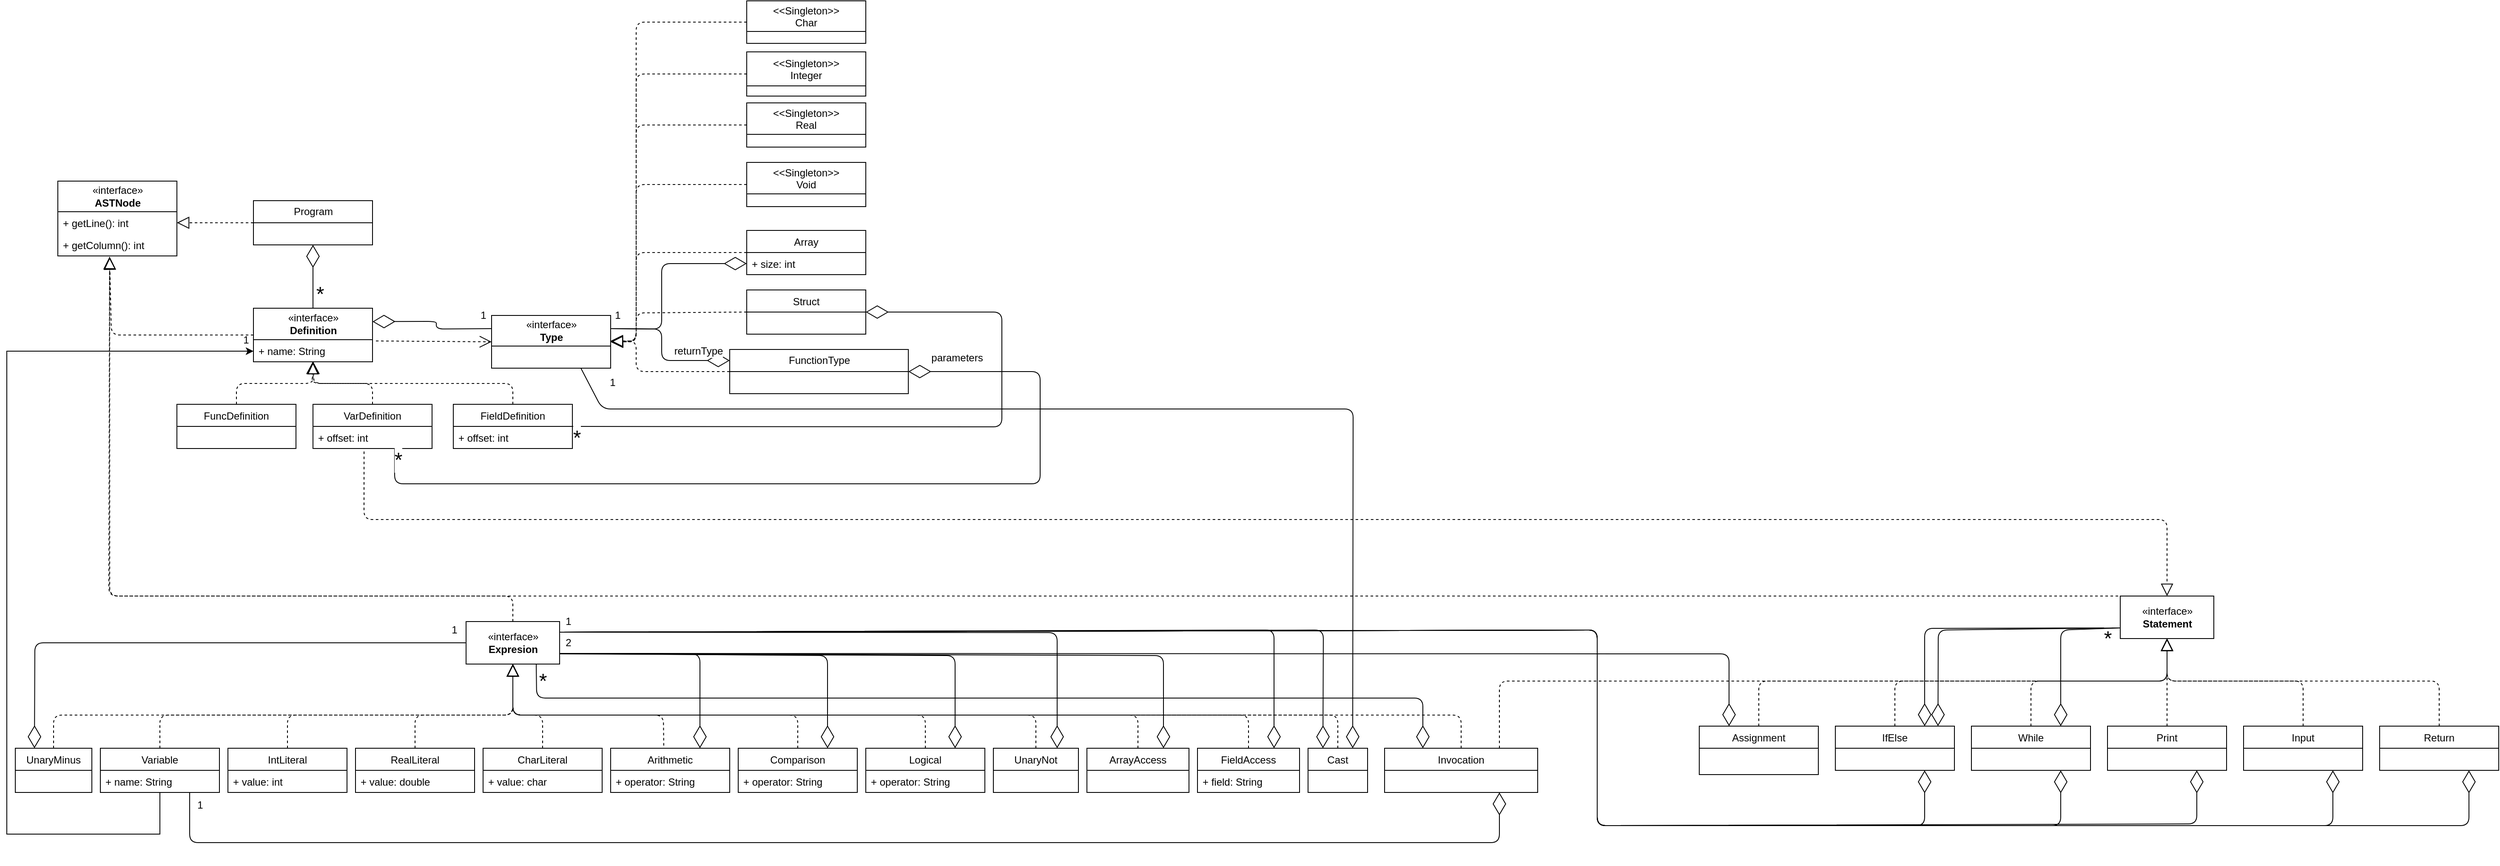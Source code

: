 <mxfile version="12.6.7" type="device"><diagram name="Page-1" id="9f46799a-70d6-7492-0946-bef42562c5a5"><mxGraphModel dx="3076" dy="762" grid="1" gridSize="10" guides="1" tooltips="1" connect="1" arrows="1" fold="1" page="1" pageScale="1" pageWidth="1654" pageHeight="1169" background="#ffffff" math="0" shadow="0"><root><mxCell id="0"/><mxCell id="1" parent="0"/><mxCell id="LdZYqFTpJ8IgPZBK48Vj-14" value="IntLiteral" style="swimlane;fontStyle=0;childLayout=stackLayout;horizontal=1;startSize=26;fillColor=none;horizontalStack=0;resizeParent=1;resizeParentMax=0;resizeLast=0;collapsible=1;marginBottom=0;" parent="1" vertex="1"><mxGeometry x="-1380" y="929" width="140" height="52" as="geometry"/></mxCell><mxCell id="LdZYqFTpJ8IgPZBK48Vj-39" value="+ value: int" style="text;strokeColor=none;fillColor=none;align=left;verticalAlign=top;spacingLeft=4;spacingRight=4;overflow=hidden;rotatable=0;points=[[0,0.5],[1,0.5]];portConstraint=eastwest;" parent="LdZYqFTpJ8IgPZBK48Vj-14" vertex="1"><mxGeometry y="26" width="140" height="26" as="geometry"/></mxCell><mxCell id="-a2WhWgCsr8Fc5FmFHEQ-36" style="edgeStyle=orthogonalEdgeStyle;rounded=0;orthogonalLoop=1;jettySize=auto;html=1;fontSize=24;" parent="1" source="LdZYqFTpJ8IgPZBK48Vj-26" target="LdZYqFTpJ8IgPZBK48Vj-99" edge="1"><mxGeometry relative="1" as="geometry"><Array as="points"><mxPoint x="-1460" y="1030"/><mxPoint x="-1640" y="1030"/><mxPoint x="-1640" y="462"/></Array></mxGeometry></mxCell><mxCell id="-a2WhWgCsr8Fc5FmFHEQ-37" value="&lt;font style=&quot;font-size: 12px&quot;&gt;1&lt;/font&gt;" style="text;html=1;align=center;verticalAlign=middle;resizable=0;points=[];labelBackgroundColor=#ffffff;fontSize=12;" parent="-a2WhWgCsr8Fc5FmFHEQ-36" vertex="1" connectable="0"><mxGeometry x="0.953" y="1" relative="1" as="geometry"><mxPoint x="15.86" y="-12.53" as="offset"/></mxGeometry></mxCell><mxCell id="LdZYqFTpJ8IgPZBK48Vj-26" value="Variable" style="swimlane;fontStyle=0;childLayout=stackLayout;horizontal=1;startSize=26;fillColor=none;horizontalStack=0;resizeParent=1;resizeParentMax=0;resizeLast=0;collapsible=1;marginBottom=0;" parent="1" vertex="1"><mxGeometry x="-1530" y="929" width="140" height="52" as="geometry"/></mxCell><mxCell id="LdZYqFTpJ8IgPZBK48Vj-38" value="+ name: String" style="text;strokeColor=none;fillColor=none;align=left;verticalAlign=top;spacingLeft=4;spacingRight=4;overflow=hidden;rotatable=0;points=[[0,0.5],[1,0.5]];portConstraint=eastwest;" parent="LdZYqFTpJ8IgPZBK48Vj-26" vertex="1"><mxGeometry y="26" width="140" height="26" as="geometry"/></mxCell><mxCell id="LdZYqFTpJ8IgPZBK48Vj-40" value="Arithmetic" style="swimlane;fontStyle=0;childLayout=stackLayout;horizontal=1;startSize=26;fillColor=none;horizontalStack=0;resizeParent=1;resizeParentMax=0;resizeLast=0;collapsible=1;marginBottom=0;" parent="1" vertex="1"><mxGeometry x="-930" y="929" width="140" height="52" as="geometry"/></mxCell><mxCell id="LdZYqFTpJ8IgPZBK48Vj-41" value="+ operator: String" style="text;strokeColor=none;fillColor=none;align=left;verticalAlign=top;spacingLeft=4;spacingRight=4;overflow=hidden;rotatable=0;points=[[0,0.5],[1,0.5]];portConstraint=eastwest;" parent="LdZYqFTpJ8IgPZBK48Vj-40" vertex="1"><mxGeometry y="26" width="140" height="26" as="geometry"/></mxCell><mxCell id="LdZYqFTpJ8IgPZBK48Vj-44" value="UnaryMinus" style="swimlane;fontStyle=0;childLayout=stackLayout;horizontal=1;startSize=26;fillColor=none;horizontalStack=0;resizeParent=1;resizeParentMax=0;resizeLast=0;collapsible=1;marginBottom=0;" parent="1" vertex="1"><mxGeometry x="-1630" y="929" width="90" height="52" as="geometry"/></mxCell><mxCell id="LdZYqFTpJ8IgPZBK48Vj-48" value="«interface»&lt;br&gt;&lt;b&gt;Expresion&lt;/b&gt;" style="html=1;" parent="1" vertex="1"><mxGeometry x="-1100" y="780" width="110" height="50" as="geometry"/></mxCell><mxCell id="LdZYqFTpJ8IgPZBK48Vj-51" value="" style="endArrow=diamondThin;endFill=0;endSize=24;html=1;entryX=0.25;entryY=0;entryDx=0;entryDy=0;exitX=0;exitY=0.5;exitDx=0;exitDy=0;" parent="1" source="LdZYqFTpJ8IgPZBK48Vj-48" target="LdZYqFTpJ8IgPZBK48Vj-44" edge="1"><mxGeometry width="160" relative="1" as="geometry"><mxPoint x="-1410" y="1000" as="sourcePoint"/><mxPoint x="-1250" y="1000" as="targetPoint"/><Array as="points"><mxPoint x="-1607" y="805"/></Array></mxGeometry></mxCell><mxCell id="LdZYqFTpJ8IgPZBK48Vj-53" value="1" style="text;html=1;align=center;verticalAlign=middle;resizable=0;points=[];labelBackgroundColor=#ffffff;" parent="LdZYqFTpJ8IgPZBK48Vj-51" vertex="1" connectable="0"><mxGeometry x="-0.935" y="-1" relative="1" as="geometry"><mxPoint x="6.67" y="-14" as="offset"/></mxGeometry></mxCell><mxCell id="LdZYqFTpJ8IgPZBK48Vj-55" value="" style="endArrow=block;dashed=1;endFill=0;endSize=12;html=1;exitX=0.446;exitY=-0.061;exitDx=0;exitDy=0;exitPerimeter=0;entryX=0.5;entryY=1;entryDx=0;entryDy=0;" parent="1" source="LdZYqFTpJ8IgPZBK48Vj-40" target="LdZYqFTpJ8IgPZBK48Vj-48" edge="1"><mxGeometry width="160" relative="1" as="geometry"><mxPoint x="-910" y="850" as="sourcePoint"/><mxPoint x="-1050" y="830" as="targetPoint"/><Array as="points"><mxPoint x="-868" y="890"/><mxPoint x="-1045" y="890"/></Array></mxGeometry></mxCell><mxCell id="LdZYqFTpJ8IgPZBK48Vj-56" value="" style="endArrow=block;dashed=1;endFill=0;endSize=12;html=1;exitX=0.5;exitY=0;exitDx=0;exitDy=0;entryX=0.5;entryY=1;entryDx=0;entryDy=0;" parent="1" source="LdZYqFTpJ8IgPZBK48Vj-14" target="LdZYqFTpJ8IgPZBK48Vj-48" edge="1"><mxGeometry width="160" relative="1" as="geometry"><mxPoint x="-1010" y="860" as="sourcePoint"/><mxPoint x="-1050" y="830" as="targetPoint"/><Array as="points"><mxPoint x="-1310" y="890"/><mxPoint x="-1045" y="890"/></Array></mxGeometry></mxCell><mxCell id="LdZYqFTpJ8IgPZBK48Vj-57" value="" style="endArrow=block;dashed=1;endFill=0;endSize=12;html=1;exitX=0.5;exitY=0;exitDx=0;exitDy=0;entryX=0.5;entryY=1;entryDx=0;entryDy=0;" parent="1" source="LdZYqFTpJ8IgPZBK48Vj-26" target="LdZYqFTpJ8IgPZBK48Vj-48" edge="1"><mxGeometry width="160" relative="1" as="geometry"><mxPoint x="-1070" y="870" as="sourcePoint"/><mxPoint x="-1050" y="830" as="targetPoint"/><Array as="points"><mxPoint x="-1460" y="890"/><mxPoint x="-1045" y="890"/></Array></mxGeometry></mxCell><mxCell id="LdZYqFTpJ8IgPZBK48Vj-58" value="" style="endArrow=block;dashed=1;endFill=0;endSize=12;html=1;exitX=0.5;exitY=0;exitDx=0;exitDy=0;entryX=0.5;entryY=1;entryDx=0;entryDy=0;" parent="1" source="LdZYqFTpJ8IgPZBK48Vj-44" target="LdZYqFTpJ8IgPZBK48Vj-48" edge="1"><mxGeometry width="160" relative="1" as="geometry"><mxPoint x="-1320" y="890" as="sourcePoint"/><mxPoint x="-1160" y="890" as="targetPoint"/><Array as="points"><mxPoint x="-1585" y="890"/><mxPoint x="-1045" y="890"/></Array></mxGeometry></mxCell><mxCell id="LdZYqFTpJ8IgPZBK48Vj-59" value="" style="endArrow=diamondThin;endFill=0;endSize=24;html=1;exitX=1;exitY=0.75;exitDx=0;exitDy=0;entryX=0.75;entryY=0;entryDx=0;entryDy=0;" parent="1" source="LdZYqFTpJ8IgPZBK48Vj-48" target="LdZYqFTpJ8IgPZBK48Vj-40" edge="1"><mxGeometry width="160" relative="1" as="geometry"><mxPoint x="-1460" y="1000" as="sourcePoint"/><mxPoint x="-670" y="1000" as="targetPoint"/><Array as="points"><mxPoint x="-825" y="818"/></Array></mxGeometry></mxCell><mxCell id="LdZYqFTpJ8IgPZBK48Vj-60" value="2" style="text;html=1;align=center;verticalAlign=middle;resizable=0;points=[];labelBackgroundColor=#ffffff;" parent="LdZYqFTpJ8IgPZBK48Vj-59" vertex="1" connectable="0"><mxGeometry x="-0.912" y="-2" relative="1" as="geometry"><mxPoint x="-2.49" y="-14.54" as="offset"/></mxGeometry></mxCell><mxCell id="LdZYqFTpJ8IgPZBK48Vj-61" value="«interface»&lt;br&gt;&lt;b&gt;Statement&lt;/b&gt;" style="html=1;" parent="1" vertex="1"><mxGeometry x="845" y="750" width="110" height="50" as="geometry"/></mxCell><mxCell id="LdZYqFTpJ8IgPZBK48Vj-63" value="Assignment" style="swimlane;fontStyle=0;childLayout=stackLayout;horizontal=1;startSize=26;fillColor=none;horizontalStack=0;resizeParent=1;resizeParentMax=0;resizeLast=0;collapsible=1;marginBottom=0;" parent="1" vertex="1"><mxGeometry x="350" y="903" width="140" height="57" as="geometry"/></mxCell><mxCell id="LdZYqFTpJ8IgPZBK48Vj-67" value="" style="endArrow=block;dashed=1;endFill=0;endSize=12;html=1;exitX=0.5;exitY=0;exitDx=0;exitDy=0;entryX=0.5;entryY=1;entryDx=0;entryDy=0;" parent="1" source="LdZYqFTpJ8IgPZBK48Vj-63" target="LdZYqFTpJ8IgPZBK48Vj-61" edge="1"><mxGeometry width="160" relative="1" as="geometry"><mxPoint x="512.44" y="1045.918" as="sourcePoint"/><mxPoint x="255.0" y="950.09" as="targetPoint"/><Array as="points"><mxPoint x="420" y="850"/><mxPoint x="900" y="850"/></Array></mxGeometry></mxCell><mxCell id="LdZYqFTpJ8IgPZBK48Vj-68" value="" style="endArrow=diamondThin;endFill=0;endSize=24;html=1;exitX=1;exitY=0.75;exitDx=0;exitDy=0;entryX=0.25;entryY=0;entryDx=0;entryDy=0;" parent="1" source="LdZYqFTpJ8IgPZBK48Vj-48" target="LdZYqFTpJ8IgPZBK48Vj-63" edge="1"><mxGeometry width="160" relative="1" as="geometry"><mxPoint x="-945.0" y="762" as="sourcePoint"/><mxPoint x="-665" y="912" as="targetPoint"/><Array as="points"><mxPoint x="385" y="818"/></Array></mxGeometry></mxCell><mxCell id="LdZYqFTpJ8IgPZBK48Vj-70" value="«interface»&lt;br&gt;&lt;b&gt;ASTNode&lt;/b&gt;" style="swimlane;fontStyle=0;childLayout=stackLayout;horizontal=1;startSize=36;fillColor=none;horizontalStack=0;resizeParent=1;resizeParentMax=0;resizeLast=0;collapsible=1;marginBottom=0;html=1;" parent="1" vertex="1"><mxGeometry x="-1580" y="262" width="140" height="88" as="geometry"/></mxCell><mxCell id="LdZYqFTpJ8IgPZBK48Vj-71" value="+ getLine(): int" style="text;strokeColor=none;fillColor=none;align=left;verticalAlign=top;spacingLeft=4;spacingRight=4;overflow=hidden;rotatable=0;points=[[0,0.5],[1,0.5]];portConstraint=eastwest;" parent="LdZYqFTpJ8IgPZBK48Vj-70" vertex="1"><mxGeometry y="36" width="140" height="26" as="geometry"/></mxCell><mxCell id="LdZYqFTpJ8IgPZBK48Vj-72" value="+ getColumn(): int" style="text;strokeColor=none;fillColor=none;align=left;verticalAlign=top;spacingLeft=4;spacingRight=4;overflow=hidden;rotatable=0;points=[[0,0.5],[1,0.5]];portConstraint=eastwest;" parent="LdZYqFTpJ8IgPZBK48Vj-70" vertex="1"><mxGeometry y="62" width="140" height="26" as="geometry"/></mxCell><mxCell id="LdZYqFTpJ8IgPZBK48Vj-78" value="VarDefinition" style="swimlane;fontStyle=0;childLayout=stackLayout;horizontal=1;startSize=26;fillColor=none;horizontalStack=0;resizeParent=1;resizeParentMax=0;resizeLast=0;collapsible=1;marginBottom=0;" parent="1" vertex="1"><mxGeometry x="-1280" y="524.5" width="140" height="52" as="geometry"/></mxCell><mxCell id="LdZYqFTpJ8IgPZBK48Vj-114" value="+ offset: int" style="text;strokeColor=none;fillColor=none;align=left;verticalAlign=top;spacingLeft=4;spacingRight=4;overflow=hidden;rotatable=0;points=[[0,0.5],[1,0.5]];portConstraint=eastwest;" parent="LdZYqFTpJ8IgPZBK48Vj-78" vertex="1"><mxGeometry y="26" width="140" height="26" as="geometry"/></mxCell><mxCell id="LdZYqFTpJ8IgPZBK48Vj-82" value="FuncDefinition" style="swimlane;fontStyle=0;childLayout=stackLayout;horizontal=1;startSize=26;fillColor=none;horizontalStack=0;resizeParent=1;resizeParentMax=0;resizeLast=0;collapsible=1;marginBottom=0;" parent="1" vertex="1"><mxGeometry x="-1440" y="524.5" width="140" height="52" as="geometry"/></mxCell><mxCell id="LdZYqFTpJ8IgPZBK48Vj-86" value="«interface»&lt;br&gt;&lt;b&gt;Definition&lt;/b&gt;" style="swimlane;fontStyle=0;childLayout=stackLayout;horizontal=1;startSize=37;fillColor=none;horizontalStack=0;resizeParent=1;resizeParentMax=0;resizeLast=0;collapsible=1;marginBottom=0;html=1;" parent="1" vertex="1"><mxGeometry x="-1350" y="411.5" width="140" height="63" as="geometry"/></mxCell><mxCell id="LdZYqFTpJ8IgPZBK48Vj-99" value="+ name: String" style="text;strokeColor=none;fillColor=none;align=left;verticalAlign=top;spacingLeft=4;spacingRight=4;overflow=hidden;rotatable=0;points=[[0,0.5],[1,0.5]];portConstraint=eastwest;" parent="LdZYqFTpJ8IgPZBK48Vj-86" vertex="1"><mxGeometry y="37" width="140" height="26" as="geometry"/></mxCell><mxCell id="LdZYqFTpJ8IgPZBK48Vj-91" value="«interface»&lt;br&gt;&lt;b&gt;Type&lt;/b&gt;" style="swimlane;fontStyle=0;childLayout=stackLayout;horizontal=1;startSize=36;fillColor=none;horizontalStack=0;resizeParent=1;resizeParentMax=0;resizeLast=0;collapsible=1;marginBottom=0;html=1;" parent="1" vertex="1"><mxGeometry x="-1070" y="420" width="140" height="62" as="geometry"/></mxCell><mxCell id="LdZYqFTpJ8IgPZBK48Vj-94" value="FunctionType" style="swimlane;fontStyle=0;childLayout=stackLayout;horizontal=1;startSize=26;fillColor=none;horizontalStack=0;resizeParent=1;resizeParentMax=0;resizeLast=0;collapsible=1;marginBottom=0;html=1;" parent="1" vertex="1"><mxGeometry x="-790" y="460" width="210" height="52" as="geometry"/></mxCell><mxCell id="LdZYqFTpJ8IgPZBK48Vj-100" value="Program" style="swimlane;fontStyle=0;childLayout=stackLayout;horizontal=1;startSize=26;fillColor=none;horizontalStack=0;resizeParent=1;resizeParentMax=0;resizeLast=0;collapsible=1;marginBottom=0;html=1;" parent="1" vertex="1"><mxGeometry x="-1350" y="285" width="140" height="52" as="geometry"/></mxCell><mxCell id="LdZYqFTpJ8IgPZBK48Vj-112" value="" style="endArrow=block;dashed=1;endFill=0;endSize=12;html=1;exitX=0.5;exitY=0;exitDx=0;exitDy=0;" parent="1" source="LdZYqFTpJ8IgPZBK48Vj-78" target="LdZYqFTpJ8IgPZBK48Vj-99" edge="1"><mxGeometry width="160" relative="1" as="geometry"><mxPoint x="-1035" y="538" as="sourcePoint"/><mxPoint x="-1080" y="470" as="targetPoint"/><Array as="points"><mxPoint x="-1210" y="500"/><mxPoint x="-1279" y="500"/></Array></mxGeometry></mxCell><mxCell id="LdZYqFTpJ8IgPZBK48Vj-113" value="" style="endArrow=block;dashed=1;endFill=0;endSize=12;html=1;exitX=0.5;exitY=0;exitDx=0;exitDy=0;" parent="1" source="LdZYqFTpJ8IgPZBK48Vj-82" target="LdZYqFTpJ8IgPZBK48Vj-99" edge="1"><mxGeometry width="160" relative="1" as="geometry"><mxPoint x="-1045" y="542.5" as="sourcePoint"/><mxPoint x="-1280" y="478" as="targetPoint"/><Array as="points"><mxPoint x="-1370" y="500"/><mxPoint x="-1280" y="500"/></Array></mxGeometry></mxCell><mxCell id="LdZYqFTpJ8IgPZBK48Vj-118" value="" style="endArrow=block;dashed=1;endFill=0;endSize=12;html=1;exitX=0;exitY=0.5;exitDx=0;exitDy=0;entryX=1;entryY=0.5;entryDx=0;entryDy=0;" parent="1" source="LdZYqFTpJ8IgPZBK48Vj-100" target="LdZYqFTpJ8IgPZBK48Vj-71" edge="1"><mxGeometry width="160" relative="1" as="geometry"><mxPoint x="-1510" y="446.49" as="sourcePoint"/><mxPoint x="-1420" y="400" as="targetPoint"/></mxGeometry></mxCell><mxCell id="LdZYqFTpJ8IgPZBK48Vj-119" value="" style="endArrow=diamondThin;endFill=0;endSize=24;html=1;entryX=0.5;entryY=1;entryDx=0;entryDy=0;exitX=0.5;exitY=0;exitDx=0;exitDy=0;" parent="1" source="LdZYqFTpJ8IgPZBK48Vj-86" target="LdZYqFTpJ8IgPZBK48Vj-100" edge="1"><mxGeometry width="160" relative="1" as="geometry"><mxPoint x="-770" y="310" as="sourcePoint"/><mxPoint x="-1080" y="460" as="targetPoint"/><Array as="points"/></mxGeometry></mxCell><mxCell id="LdZYqFTpJ8IgPZBK48Vj-120" value="*" style="text;html=1;align=center;verticalAlign=middle;resizable=0;points=[];labelBackgroundColor=#ffffff;fontSize=24;" parent="LdZYqFTpJ8IgPZBK48Vj-119" vertex="1" connectable="0"><mxGeometry x="-0.935" y="-1" relative="1" as="geometry"><mxPoint x="6.67" y="-14" as="offset"/></mxGeometry></mxCell><mxCell id="LdZYqFTpJ8IgPZBK48Vj-122" value="" style="endArrow=open;endSize=12;dashed=1;html=1;fontSize=24;exitX=1.029;exitY=0.058;exitDx=0;exitDy=0;exitPerimeter=0;entryX=0;entryY=0.5;entryDx=0;entryDy=0;" parent="1" source="LdZYqFTpJ8IgPZBK48Vj-99" target="LdZYqFTpJ8IgPZBK48Vj-91" edge="1"><mxGeometry x="0.125" y="-20" width="160" relative="1" as="geometry"><mxPoint x="-1140" y="350" as="sourcePoint"/><mxPoint x="-980" y="350" as="targetPoint"/><mxPoint as="offset"/></mxGeometry></mxCell><mxCell id="LdZYqFTpJ8IgPZBK48Vj-123" value="" style="endArrow=block;dashed=1;endFill=0;endSize=12;html=1;exitX=0.5;exitY=0;exitDx=0;exitDy=0;entryX=0.435;entryY=1.048;entryDx=0;entryDy=0;entryPerimeter=0;" parent="1" source="LdZYqFTpJ8IgPZBK48Vj-48" target="LdZYqFTpJ8IgPZBK48Vj-72" edge="1"><mxGeometry width="160" relative="1" as="geometry"><mxPoint x="-1440" y="460" as="sourcePoint"/><mxPoint x="-1570" y="412" as="targetPoint"/><Array as="points"><mxPoint x="-1045" y="750"/><mxPoint x="-1519" y="750"/></Array></mxGeometry></mxCell><mxCell id="LdZYqFTpJ8IgPZBK48Vj-127" value="" style="endArrow=block;dashed=1;endFill=0;endSize=12;html=1;exitX=0.429;exitY=1.135;exitDx=0;exitDy=0;entryX=0.5;entryY=0;entryDx=0;entryDy=0;exitPerimeter=0;" parent="1" source="LdZYqFTpJ8IgPZBK48Vj-114" target="LdZYqFTpJ8IgPZBK48Vj-61" edge="1"><mxGeometry width="160" relative="1" as="geometry"><mxPoint x="-905" y="699" as="sourcePoint"/><mxPoint x="-980" y="600" as="targetPoint"/><Array as="points"><mxPoint x="-1220" y="660"/><mxPoint x="900" y="660"/></Array></mxGeometry></mxCell><mxCell id="-a2WhWgCsr8Fc5FmFHEQ-1" value="" style="endArrow=block;dashed=1;endFill=0;endSize=12;html=1;exitX=0;exitY=0.5;exitDx=0;exitDy=0;entryX=0.435;entryY=1.068;entryDx=0;entryDy=0;entryPerimeter=0;" parent="1" source="LdZYqFTpJ8IgPZBK48Vj-86" target="LdZYqFTpJ8IgPZBK48Vj-72" edge="1"><mxGeometry width="160" relative="1" as="geometry"><mxPoint x="-1400" y="411.5" as="sourcePoint"/><mxPoint x="-1517" y="351" as="targetPoint"/><Array as="points"><mxPoint x="-1517" y="443"/></Array></mxGeometry></mxCell><mxCell id="-a2WhWgCsr8Fc5FmFHEQ-2" value="FieldDefinition" style="swimlane;fontStyle=0;childLayout=stackLayout;horizontal=1;startSize=26;fillColor=none;horizontalStack=0;resizeParent=1;resizeParentMax=0;resizeLast=0;collapsible=1;marginBottom=0;" parent="1" vertex="1"><mxGeometry x="-1115" y="524.5" width="140" height="52" as="geometry"/></mxCell><mxCell id="-a2WhWgCsr8Fc5FmFHEQ-3" value="+ offset: int" style="text;strokeColor=none;fillColor=none;align=left;verticalAlign=top;spacingLeft=4;spacingRight=4;overflow=hidden;rotatable=0;points=[[0,0.5],[1,0.5]];portConstraint=eastwest;" parent="-a2WhWgCsr8Fc5FmFHEQ-2" vertex="1"><mxGeometry y="26" width="140" height="26" as="geometry"/></mxCell><mxCell id="-a2WhWgCsr8Fc5FmFHEQ-4" value="" style="endArrow=block;dashed=1;endFill=0;endSize=12;html=1;exitX=0.5;exitY=0;exitDx=0;exitDy=0;" parent="1" source="-a2WhWgCsr8Fc5FmFHEQ-2" target="LdZYqFTpJ8IgPZBK48Vj-99" edge="1"><mxGeometry width="160" relative="1" as="geometry"><mxPoint x="-1100" y="520" as="sourcePoint"/><mxPoint x="-1169.02" y="474.498" as="targetPoint"/><Array as="points"><mxPoint x="-1045" y="500"/><mxPoint x="-1281" y="500"/></Array></mxGeometry></mxCell><mxCell id="-a2WhWgCsr8Fc5FmFHEQ-5" value="" style="endArrow=block;dashed=1;endFill=0;endSize=12;html=1;exitX=0.25;exitY=0;exitDx=0;exitDy=0;entryX=0.435;entryY=1.031;entryDx=0;entryDy=0;entryPerimeter=0;" parent="1" source="LdZYqFTpJ8IgPZBK48Vj-61" target="LdZYqFTpJ8IgPZBK48Vj-72" edge="1"><mxGeometry width="160" relative="1" as="geometry"><mxPoint x="-430" y="760" as="sourcePoint"/><mxPoint x="-1480" y="380" as="targetPoint"/><Array as="points"><mxPoint x="393" y="750"/><mxPoint x="-1520" y="750"/></Array></mxGeometry></mxCell><mxCell id="-a2WhWgCsr8Fc5FmFHEQ-6" value="&lt;&lt;Singleton&gt;&gt;&#10;Char" style="swimlane;fontStyle=0;childLayout=stackLayout;horizontal=1;startSize=36;fillColor=none;horizontalStack=0;resizeParent=1;resizeParentMax=0;resizeLast=0;collapsible=1;marginBottom=0;" parent="1" vertex="1"><mxGeometry x="-770" y="50" width="140" height="50" as="geometry"/></mxCell><mxCell id="-a2WhWgCsr8Fc5FmFHEQ-10" value="&lt;&lt;Singleton&gt;&gt;&#10;Integer" style="swimlane;fontStyle=0;childLayout=stackLayout;horizontal=1;startSize=40;fillColor=none;horizontalStack=0;resizeParent=1;resizeParentMax=0;resizeLast=0;collapsible=1;marginBottom=0;" parent="1" vertex="1"><mxGeometry x="-770" y="110" width="140" height="52" as="geometry"/></mxCell><mxCell id="-a2WhWgCsr8Fc5FmFHEQ-11" value="&lt;&lt;Singleton&gt;&gt;&#10;Real" style="swimlane;fontStyle=0;childLayout=stackLayout;horizontal=1;startSize=37;fillColor=none;horizontalStack=0;resizeParent=1;resizeParentMax=0;resizeLast=0;collapsible=1;marginBottom=0;" parent="1" vertex="1"><mxGeometry x="-770" y="170" width="140" height="52" as="geometry"/></mxCell><mxCell id="-a2WhWgCsr8Fc5FmFHEQ-12" value="Array" style="swimlane;fontStyle=0;childLayout=stackLayout;horizontal=1;startSize=26;fillColor=none;horizontalStack=0;resizeParent=1;resizeParentMax=0;resizeLast=0;collapsible=1;marginBottom=0;" parent="1" vertex="1"><mxGeometry x="-770" y="320" width="140" height="52" as="geometry"/></mxCell><mxCell id="LdZYqFTpJ8IgPZBK48Vj-96" value="+ size: int" style="text;strokeColor=none;fillColor=none;align=left;verticalAlign=top;spacingLeft=4;spacingRight=4;overflow=hidden;rotatable=0;points=[[0,0.5],[1,0.5]];portConstraint=eastwest;" parent="-a2WhWgCsr8Fc5FmFHEQ-12" vertex="1"><mxGeometry y="26" width="140" height="26" as="geometry"/></mxCell><mxCell id="-a2WhWgCsr8Fc5FmFHEQ-13" value="&lt;&lt;Singleton&gt;&gt;&#10;Void" style="swimlane;fontStyle=0;childLayout=stackLayout;horizontal=1;startSize=37;fillColor=none;horizontalStack=0;resizeParent=1;resizeParentMax=0;resizeLast=0;collapsible=1;marginBottom=0;" parent="1" vertex="1"><mxGeometry x="-770" y="240" width="140" height="52" as="geometry"/></mxCell><mxCell id="-a2WhWgCsr8Fc5FmFHEQ-14" value="" style="endArrow=diamondThin;endFill=0;endSize=24;html=1;exitX=1;exitY=0.25;exitDx=0;exitDy=0;entryX=0;entryY=0.5;entryDx=0;entryDy=0;" parent="1" source="LdZYqFTpJ8IgPZBK48Vj-91" target="LdZYqFTpJ8IgPZBK48Vj-96" edge="1"><mxGeometry width="160" relative="1" as="geometry"><mxPoint x="-670" y="430" as="sourcePoint"/><mxPoint x="-160" y="592.5" as="targetPoint"/><Array as="points"><mxPoint x="-870" y="436"/><mxPoint x="-870" y="359"/></Array></mxGeometry></mxCell><mxCell id="-a2WhWgCsr8Fc5FmFHEQ-15" value="1" style="text;html=1;align=center;verticalAlign=middle;resizable=0;points=[];labelBackgroundColor=#ffffff;" parent="-a2WhWgCsr8Fc5FmFHEQ-14" vertex="1" connectable="0"><mxGeometry x="-0.912" y="-2" relative="1" as="geometry"><mxPoint x="-3.13" y="-17.61" as="offset"/></mxGeometry></mxCell><mxCell id="-a2WhWgCsr8Fc5FmFHEQ-16" value="" style="endArrow=diamondThin;endFill=0;endSize=24;html=1;exitX=1;exitY=0.25;exitDx=0;exitDy=0;entryX=0;entryY=0.25;entryDx=0;entryDy=0;" parent="1" source="LdZYqFTpJ8IgPZBK48Vj-91" target="LdZYqFTpJ8IgPZBK48Vj-94" edge="1"><mxGeometry width="160" relative="1" as="geometry"><mxPoint x="-900" y="464.5" as="sourcePoint"/><mxPoint x="-740" y="330.0" as="targetPoint"/><Array as="points"><mxPoint x="-870" y="436"/><mxPoint x="-870" y="473"/></Array></mxGeometry></mxCell><mxCell id="F97pG6Oj2aSMplQnEj9i-15" value="returnType" style="text;html=1;align=center;verticalAlign=middle;resizable=0;points=[];labelBackgroundColor=#ffffff;fontSize=12;" vertex="1" connectable="0" parent="-a2WhWgCsr8Fc5FmFHEQ-16"><mxGeometry x="0.379" y="-2" relative="1" as="geometry"><mxPoint x="18" y="-13.5" as="offset"/></mxGeometry></mxCell><mxCell id="-a2WhWgCsr8Fc5FmFHEQ-18" value="Struct" style="swimlane;fontStyle=0;childLayout=stackLayout;horizontal=1;startSize=26;fillColor=none;horizontalStack=0;resizeParent=1;resizeParentMax=0;resizeLast=0;collapsible=1;marginBottom=0;" parent="1" vertex="1"><mxGeometry x="-770" y="390" width="140" height="52" as="geometry"/></mxCell><mxCell id="-a2WhWgCsr8Fc5FmFHEQ-19" value="" style="endArrow=diamondThin;endFill=0;endSize=24;html=1;exitX=1;exitY=0.5;exitDx=0;exitDy=0;entryX=1;entryY=0.5;entryDx=0;entryDy=0;" parent="1" source="-a2WhWgCsr8Fc5FmFHEQ-2" target="-a2WhWgCsr8Fc5FmFHEQ-18" edge="1"><mxGeometry width="160" relative="1" as="geometry"><mxPoint x="-550" y="411" as="sourcePoint"/><mxPoint x="-390" y="276.5" as="targetPoint"/><Array as="points"><mxPoint x="-470" y="551"/><mxPoint x="-470" y="416"/></Array></mxGeometry></mxCell><mxCell id="-a2WhWgCsr8Fc5FmFHEQ-20" value="&lt;font style=&quot;font-size: 24px&quot;&gt;*&lt;/font&gt;" style="text;html=1;align=center;verticalAlign=middle;resizable=0;points=[];labelBackgroundColor=#ffffff;" parent="-a2WhWgCsr8Fc5FmFHEQ-19" vertex="1" connectable="0"><mxGeometry x="-0.912" y="-2" relative="1" as="geometry"><mxPoint x="-30" y="10.97" as="offset"/></mxGeometry></mxCell><mxCell id="-a2WhWgCsr8Fc5FmFHEQ-21" value="" style="endArrow=diamondThin;endFill=0;endSize=24;html=1;entryX=1;entryY=0.5;entryDx=0;entryDy=0;exitX=0.686;exitY=1.019;exitDx=0;exitDy=0;exitPerimeter=0;" parent="1" source="LdZYqFTpJ8IgPZBK48Vj-114" target="LdZYqFTpJ8IgPZBK48Vj-94" edge="1"><mxGeometry width="160" relative="1" as="geometry"><mxPoint x="-1180" y="618" as="sourcePoint"/><mxPoint x="-585" y="483" as="targetPoint"/><Array as="points"><mxPoint x="-1184" y="618"/><mxPoint x="-425" y="618"/><mxPoint x="-425" y="486"/></Array></mxGeometry></mxCell><mxCell id="-a2WhWgCsr8Fc5FmFHEQ-22" value="*" style="text;html=1;align=center;verticalAlign=middle;resizable=0;points=[];labelBackgroundColor=#ffffff;fontSize=24;" parent="-a2WhWgCsr8Fc5FmFHEQ-21" vertex="1" connectable="0"><mxGeometry x="-0.912" y="-2" relative="1" as="geometry"><mxPoint x="-2.99" y="-30" as="offset"/></mxGeometry></mxCell><mxCell id="F97pG6Oj2aSMplQnEj9i-16" value="parameters" style="text;html=1;align=center;verticalAlign=middle;resizable=0;points=[];labelBackgroundColor=#ffffff;fontSize=12;" vertex="1" connectable="0" parent="-a2WhWgCsr8Fc5FmFHEQ-21"><mxGeometry x="0.895" y="-3" relative="1" as="geometry"><mxPoint y="-13" as="offset"/></mxGeometry></mxCell><mxCell id="-a2WhWgCsr8Fc5FmFHEQ-25" value="" style="endArrow=block;dashed=1;endFill=0;endSize=12;html=1;fontSize=24;exitX=0;exitY=0.5;exitDx=0;exitDy=0;entryX=1;entryY=0.5;entryDx=0;entryDy=0;" parent="1" source="-a2WhWgCsr8Fc5FmFHEQ-6" target="LdZYqFTpJ8IgPZBK48Vj-91" edge="1"><mxGeometry width="160" relative="1" as="geometry"><mxPoint x="-1000" y="270" as="sourcePoint"/><mxPoint x="-840" y="270" as="targetPoint"/><Array as="points"><mxPoint x="-900" y="75"/><mxPoint x="-900" y="451"/></Array></mxGeometry></mxCell><mxCell id="-a2WhWgCsr8Fc5FmFHEQ-26" value="" style="endArrow=block;dashed=1;endFill=0;endSize=12;html=1;fontSize=24;exitX=0;exitY=0.5;exitDx=0;exitDy=0;entryX=1;entryY=0.5;entryDx=0;entryDy=0;" parent="1" source="-a2WhWgCsr8Fc5FmFHEQ-10" target="LdZYqFTpJ8IgPZBK48Vj-91" edge="1"><mxGeometry width="160" relative="1" as="geometry"><mxPoint x="-790" y="167.5" as="sourcePoint"/><mxPoint x="-950" y="512" as="targetPoint"/><Array as="points"><mxPoint x="-900" y="136"/><mxPoint x="-900" y="451"/></Array></mxGeometry></mxCell><mxCell id="-a2WhWgCsr8Fc5FmFHEQ-27" value="" style="endArrow=block;dashed=1;endFill=0;endSize=12;html=1;fontSize=24;exitX=0;exitY=0.5;exitDx=0;exitDy=0;entryX=1;entryY=0.5;entryDx=0;entryDy=0;" parent="1" source="-a2WhWgCsr8Fc5FmFHEQ-13" target="LdZYqFTpJ8IgPZBK48Vj-91" edge="1"><mxGeometry width="160" relative="1" as="geometry"><mxPoint x="-780" y="350" as="sourcePoint"/><mxPoint x="-940" y="694.5" as="targetPoint"/><Array as="points"><mxPoint x="-900" y="266"/><mxPoint x="-900" y="450"/></Array></mxGeometry></mxCell><mxCell id="-a2WhWgCsr8Fc5FmFHEQ-28" value="" style="endArrow=block;dashed=1;endFill=0;endSize=12;html=1;fontSize=24;exitX=0;exitY=0.5;exitDx=0;exitDy=0;" parent="1" source="-a2WhWgCsr8Fc5FmFHEQ-11" edge="1"><mxGeometry width="160" relative="1" as="geometry"><mxPoint x="-780" y="232" as="sourcePoint"/><mxPoint x="-930" y="450" as="targetPoint"/><Array as="points"><mxPoint x="-900" y="196"/><mxPoint x="-900" y="450"/></Array></mxGeometry></mxCell><mxCell id="-a2WhWgCsr8Fc5FmFHEQ-29" value="" style="endArrow=block;dashed=1;endFill=0;endSize=12;html=1;fontSize=24;exitX=0;exitY=0.5;exitDx=0;exitDy=0;entryX=1;entryY=0.5;entryDx=0;entryDy=0;" parent="1" source="-a2WhWgCsr8Fc5FmFHEQ-12" target="LdZYqFTpJ8IgPZBK48Vj-91" edge="1"><mxGeometry width="160" relative="1" as="geometry"><mxPoint x="-800" y="280" as="sourcePoint"/><mxPoint x="-960" y="504" as="targetPoint"/><Array as="points"><mxPoint x="-900" y="346"/><mxPoint x="-900" y="450"/></Array></mxGeometry></mxCell><mxCell id="-a2WhWgCsr8Fc5FmFHEQ-30" value="" style="endArrow=block;dashed=1;endFill=0;endSize=12;html=1;fontSize=24;exitX=0;exitY=0.5;exitDx=0;exitDy=0;entryX=1;entryY=0.5;entryDx=0;entryDy=0;" parent="1" source="-a2WhWgCsr8Fc5FmFHEQ-18" target="LdZYqFTpJ8IgPZBK48Vj-91" edge="1"><mxGeometry width="160" relative="1" as="geometry"><mxPoint x="-790" y="417" as="sourcePoint"/><mxPoint x="-950" y="512" as="targetPoint"/><Array as="points"><mxPoint x="-900" y="417"/><mxPoint x="-900" y="450"/></Array></mxGeometry></mxCell><mxCell id="-a2WhWgCsr8Fc5FmFHEQ-31" value="" style="endArrow=block;dashed=1;endFill=0;endSize=12;html=1;fontSize=24;exitX=0;exitY=0.5;exitDx=0;exitDy=0;entryX=1;entryY=0.5;entryDx=0;entryDy=0;" parent="1" source="LdZYqFTpJ8IgPZBK48Vj-94" target="LdZYqFTpJ8IgPZBK48Vj-91" edge="1"><mxGeometry width="160" relative="1" as="geometry"><mxPoint x="-830" y="500" as="sourcePoint"/><mxPoint x="-990" y="535" as="targetPoint"/><Array as="points"><mxPoint x="-900" y="486"/><mxPoint x="-900" y="450"/></Array></mxGeometry></mxCell><mxCell id="-a2WhWgCsr8Fc5FmFHEQ-38" value="RealLiteral" style="swimlane;fontStyle=0;childLayout=stackLayout;horizontal=1;startSize=26;fillColor=none;horizontalStack=0;resizeParent=1;resizeParentMax=0;resizeLast=0;collapsible=1;marginBottom=0;" parent="1" vertex="1"><mxGeometry x="-1230" y="929" width="140" height="52" as="geometry"/></mxCell><mxCell id="-a2WhWgCsr8Fc5FmFHEQ-39" value="+ value: double" style="text;strokeColor=none;fillColor=none;align=left;verticalAlign=top;spacingLeft=4;spacingRight=4;overflow=hidden;rotatable=0;points=[[0,0.5],[1,0.5]];portConstraint=eastwest;" parent="-a2WhWgCsr8Fc5FmFHEQ-38" vertex="1"><mxGeometry y="26" width="140" height="26" as="geometry"/></mxCell><mxCell id="-a2WhWgCsr8Fc5FmFHEQ-40" value="CharLiteral" style="swimlane;fontStyle=0;childLayout=stackLayout;horizontal=1;startSize=26;fillColor=none;horizontalStack=0;resizeParent=1;resizeParentMax=0;resizeLast=0;collapsible=1;marginBottom=0;" parent="1" vertex="1"><mxGeometry x="-1080" y="929" width="140" height="52" as="geometry"/></mxCell><mxCell id="-a2WhWgCsr8Fc5FmFHEQ-41" value="+ value: char" style="text;strokeColor=none;fillColor=none;align=left;verticalAlign=top;spacingLeft=4;spacingRight=4;overflow=hidden;rotatable=0;points=[[0,0.5],[1,0.5]];portConstraint=eastwest;" parent="-a2WhWgCsr8Fc5FmFHEQ-40" vertex="1"><mxGeometry y="26" width="140" height="26" as="geometry"/></mxCell><mxCell id="-a2WhWgCsr8Fc5FmFHEQ-42" value="" style="endArrow=block;dashed=1;endFill=0;endSize=12;html=1;exitX=0.5;exitY=0;exitDx=0;exitDy=0;entryX=0.5;entryY=1;entryDx=0;entryDy=0;" parent="1" source="-a2WhWgCsr8Fc5FmFHEQ-38" target="LdZYqFTpJ8IgPZBK48Vj-48" edge="1"><mxGeometry width="160" relative="1" as="geometry"><mxPoint x="-847.56" y="935.828" as="sourcePoint"/><mxPoint x="-1030.0" y="840" as="targetPoint"/><Array as="points"><mxPoint x="-1160" y="890"/><mxPoint x="-1045" y="890"/></Array></mxGeometry></mxCell><mxCell id="-a2WhWgCsr8Fc5FmFHEQ-43" value="" style="endArrow=block;dashed=1;endFill=0;endSize=12;html=1;exitX=0.5;exitY=0;exitDx=0;exitDy=0;entryX=0.5;entryY=1;entryDx=0;entryDy=0;" parent="1" source="-a2WhWgCsr8Fc5FmFHEQ-40" target="LdZYqFTpJ8IgPZBK48Vj-48" edge="1"><mxGeometry width="160" relative="1" as="geometry"><mxPoint x="-1160" y="959" as="sourcePoint"/><mxPoint x="-1010" y="850" as="targetPoint"/><Array as="points"><mxPoint x="-1010" y="890"/><mxPoint x="-1045" y="890"/></Array></mxGeometry></mxCell><mxCell id="-a2WhWgCsr8Fc5FmFHEQ-47" value="Comparison" style="swimlane;fontStyle=0;childLayout=stackLayout;horizontal=1;startSize=26;fillColor=none;horizontalStack=0;resizeParent=1;resizeParentMax=0;resizeLast=0;collapsible=1;marginBottom=0;" parent="1" vertex="1"><mxGeometry x="-780" y="929" width="140" height="52" as="geometry"/></mxCell><mxCell id="-a2WhWgCsr8Fc5FmFHEQ-48" value="+ operator: String" style="text;strokeColor=none;fillColor=none;align=left;verticalAlign=top;spacingLeft=4;spacingRight=4;overflow=hidden;rotatable=0;points=[[0,0.5],[1,0.5]];portConstraint=eastwest;" parent="-a2WhWgCsr8Fc5FmFHEQ-47" vertex="1"><mxGeometry y="26" width="140" height="26" as="geometry"/></mxCell><mxCell id="-a2WhWgCsr8Fc5FmFHEQ-49" value="Logical" style="swimlane;fontStyle=0;childLayout=stackLayout;horizontal=1;startSize=26;fillColor=none;horizontalStack=0;resizeParent=1;resizeParentMax=0;resizeLast=0;collapsible=1;marginBottom=0;" parent="1" vertex="1"><mxGeometry x="-630" y="929" width="140" height="52" as="geometry"/></mxCell><mxCell id="-a2WhWgCsr8Fc5FmFHEQ-50" value="+ operator: String" style="text;strokeColor=none;fillColor=none;align=left;verticalAlign=top;spacingLeft=4;spacingRight=4;overflow=hidden;rotatable=0;points=[[0,0.5],[1,0.5]];portConstraint=eastwest;" parent="-a2WhWgCsr8Fc5FmFHEQ-49" vertex="1"><mxGeometry y="26" width="140" height="26" as="geometry"/></mxCell><mxCell id="-a2WhWgCsr8Fc5FmFHEQ-51" value="UnaryNot" style="swimlane;fontStyle=0;childLayout=stackLayout;horizontal=1;startSize=26;fillColor=none;horizontalStack=0;resizeParent=1;resizeParentMax=0;resizeLast=0;collapsible=1;marginBottom=0;" parent="1" vertex="1"><mxGeometry x="-480" y="929" width="100" height="52" as="geometry"/></mxCell><mxCell id="-a2WhWgCsr8Fc5FmFHEQ-53" value="" style="endArrow=diamondThin;endFill=0;endSize=24;html=1;entryX=0.75;entryY=0;entryDx=0;entryDy=0;" parent="1" target="-a2WhWgCsr8Fc5FmFHEQ-49" edge="1"><mxGeometry width="160" relative="1" as="geometry"><mxPoint x="-990" y="818" as="sourcePoint"/><mxPoint x="-630" y="929" as="targetPoint"/><Array as="points"><mxPoint x="-525" y="820"/></Array></mxGeometry></mxCell><mxCell id="-a2WhWgCsr8Fc5FmFHEQ-55" value="" style="endArrow=diamondThin;endFill=0;endSize=24;html=1;entryX=0.75;entryY=0;entryDx=0;entryDy=0;exitX=1;exitY=0.25;exitDx=0;exitDy=0;" parent="1" source="LdZYqFTpJ8IgPZBK48Vj-48" target="-a2WhWgCsr8Fc5FmFHEQ-51" edge="1"><mxGeometry width="160" relative="1" as="geometry"><mxPoint x="-850" y="810" as="sourcePoint"/><mxPoint x="-420" y="921" as="targetPoint"/><Array as="points"><mxPoint x="-405" y="793"/></Array></mxGeometry></mxCell><mxCell id="-a2WhWgCsr8Fc5FmFHEQ-56" value="&lt;font style=&quot;font-size: 12px&quot;&gt;1&lt;/font&gt;" style="text;html=1;align=center;verticalAlign=middle;resizable=0;points=[];labelBackgroundColor=#ffffff;fontSize=12;" parent="-a2WhWgCsr8Fc5FmFHEQ-55" vertex="1" connectable="0"><mxGeometry x="-0.946" relative="1" as="geometry"><mxPoint x="-9.43" y="-12.52" as="offset"/></mxGeometry></mxCell><mxCell id="-a2WhWgCsr8Fc5FmFHEQ-57" value="" style="endArrow=diamondThin;endFill=0;endSize=24;html=1;entryX=0.75;entryY=0;entryDx=0;entryDy=0;exitX=1;exitY=0.75;exitDx=0;exitDy=0;" parent="1" source="LdZYqFTpJ8IgPZBK48Vj-48" target="-a2WhWgCsr8Fc5FmFHEQ-47" edge="1"><mxGeometry width="160" relative="1" as="geometry"><mxPoint x="-930" y="850" as="sourcePoint"/><mxPoint x="-705.0" y="921.5" as="targetPoint"/><Array as="points"><mxPoint x="-675" y="820"/></Array></mxGeometry></mxCell><mxCell id="-a2WhWgCsr8Fc5FmFHEQ-59" value="Invocation" style="swimlane;fontStyle=0;childLayout=stackLayout;horizontal=1;startSize=26;fillColor=none;horizontalStack=0;resizeParent=1;resizeParentMax=0;resizeLast=0;collapsible=1;marginBottom=0;" parent="1" vertex="1"><mxGeometry x="-20" y="929" width="180" height="52" as="geometry"/></mxCell><mxCell id="-a2WhWgCsr8Fc5FmFHEQ-61" value="FieldAccess" style="swimlane;fontStyle=0;childLayout=stackLayout;horizontal=1;startSize=26;fillColor=none;horizontalStack=0;resizeParent=1;resizeParentMax=0;resizeLast=0;collapsible=1;marginBottom=0;" parent="1" vertex="1"><mxGeometry x="-240" y="929" width="120" height="52" as="geometry"/></mxCell><mxCell id="-a2WhWgCsr8Fc5FmFHEQ-62" value="+ field: String" style="text;strokeColor=none;fillColor=none;align=left;verticalAlign=top;spacingLeft=4;spacingRight=4;overflow=hidden;rotatable=0;points=[[0,0.5],[1,0.5]];portConstraint=eastwest;" parent="-a2WhWgCsr8Fc5FmFHEQ-61" vertex="1"><mxGeometry y="26" width="120" height="26" as="geometry"/></mxCell><mxCell id="-a2WhWgCsr8Fc5FmFHEQ-63" value="ArrayAccess" style="swimlane;fontStyle=0;childLayout=stackLayout;horizontal=1;startSize=26;fillColor=none;horizontalStack=0;resizeParent=1;resizeParentMax=0;resizeLast=0;collapsible=1;marginBottom=0;" parent="1" vertex="1"><mxGeometry x="-370" y="929" width="120" height="52" as="geometry"/></mxCell><mxCell id="-a2WhWgCsr8Fc5FmFHEQ-65" value="Cast" style="swimlane;fontStyle=0;childLayout=stackLayout;horizontal=1;startSize=26;fillColor=none;horizontalStack=0;resizeParent=1;resizeParentMax=0;resizeLast=0;collapsible=1;marginBottom=0;" parent="1" vertex="1"><mxGeometry x="-110" y="929" width="70" height="52" as="geometry"/></mxCell><mxCell id="z36fUUYcObBI0p_c980T-1" value="" style="endArrow=block;dashed=1;endFill=0;endSize=12;html=1;exitX=0.5;exitY=0;exitDx=0;exitDy=0;entryX=0.5;entryY=1;entryDx=0;entryDy=0;" parent="1" source="-a2WhWgCsr8Fc5FmFHEQ-59" target="LdZYqFTpJ8IgPZBK48Vj-48" edge="1"><mxGeometry width="160" relative="1" as="geometry"><mxPoint x="-790" y="935.828" as="sourcePoint"/><mxPoint x="-967.44" y="840" as="targetPoint"/><Array as="points"><mxPoint x="70" y="890"/><mxPoint x="-1045" y="890"/></Array></mxGeometry></mxCell><mxCell id="z36fUUYcObBI0p_c980T-2" value="" style="endArrow=block;dashed=1;endFill=0;endSize=12;html=1;exitX=0.5;exitY=0;exitDx=0;exitDy=0;entryX=0.5;entryY=1;entryDx=0;entryDy=0;" parent="1" source="-a2WhWgCsr8Fc5FmFHEQ-61" target="LdZYqFTpJ8IgPZBK48Vj-48" edge="1"><mxGeometry width="160" relative="1" as="geometry"><mxPoint x="-225" y="949" as="sourcePoint"/><mxPoint x="-990" y="850" as="targetPoint"/><Array as="points"><mxPoint x="-180" y="890"/><mxPoint x="-1045" y="890"/></Array></mxGeometry></mxCell><mxCell id="z36fUUYcObBI0p_c980T-3" value="" style="endArrow=block;dashed=1;endFill=0;endSize=12;html=1;exitX=0.5;exitY=0;exitDx=0;exitDy=0;entryX=0.5;entryY=1;entryDx=0;entryDy=0;" parent="1" source="-a2WhWgCsr8Fc5FmFHEQ-63" target="LdZYqFTpJ8IgPZBK48Vj-48" edge="1"><mxGeometry width="160" relative="1" as="geometry"><mxPoint x="-75" y="929" as="sourcePoint"/><mxPoint x="-1000" y="830" as="targetPoint"/><Array as="points"><mxPoint x="-310" y="890"/><mxPoint x="-1045" y="890"/></Array></mxGeometry></mxCell><mxCell id="z36fUUYcObBI0p_c980T-7" value="" style="endArrow=block;dashed=1;endFill=0;endSize=12;html=1;exitX=0.5;exitY=0;exitDx=0;exitDy=0;entryX=0.5;entryY=1;entryDx=0;entryDy=0;" parent="1" source="-a2WhWgCsr8Fc5FmFHEQ-47" target="LdZYqFTpJ8IgPZBK48Vj-48" edge="1"><mxGeometry width="160" relative="1" as="geometry"><mxPoint x="-797.56" y="928.998" as="sourcePoint"/><mxPoint x="-975" y="833.17" as="targetPoint"/><Array as="points"><mxPoint x="-710" y="890"/><mxPoint x="-1045" y="890"/></Array></mxGeometry></mxCell><mxCell id="z36fUUYcObBI0p_c980T-8" value="" style="endArrow=block;dashed=1;endFill=0;endSize=12;html=1;exitX=0.5;exitY=0;exitDx=0;exitDy=0;entryX=0.5;entryY=1;entryDx=0;entryDy=0;" parent="1" source="-a2WhWgCsr8Fc5FmFHEQ-49" target="LdZYqFTpJ8IgPZBK48Vj-48" edge="1"><mxGeometry width="160" relative="1" as="geometry"><mxPoint x="-585" y="912" as="sourcePoint"/><mxPoint x="-920" y="813" as="targetPoint"/><Array as="points"><mxPoint x="-560" y="890"/><mxPoint x="-1045" y="890"/></Array></mxGeometry></mxCell><mxCell id="z36fUUYcObBI0p_c980T-9" value="" style="endArrow=block;dashed=1;endFill=0;endSize=12;html=1;exitX=0.5;exitY=0;exitDx=0;exitDy=0;entryX=0.5;entryY=1;entryDx=0;entryDy=0;" parent="1" source="-a2WhWgCsr8Fc5FmFHEQ-51" target="LdZYqFTpJ8IgPZBK48Vj-48" edge="1"><mxGeometry width="160" relative="1" as="geometry"><mxPoint x="-424" y="903" as="sourcePoint"/><mxPoint x="-909" y="804" as="targetPoint"/><Array as="points"><mxPoint x="-430" y="890"/><mxPoint x="-1045" y="890"/></Array></mxGeometry></mxCell><mxCell id="z36fUUYcObBI0p_c980T-10" value="" style="endArrow=block;dashed=1;endFill=0;endSize=12;html=1;exitX=0.5;exitY=0;exitDx=0;exitDy=0;entryX=0.5;entryY=1;entryDx=0;entryDy=0;" parent="1" source="-a2WhWgCsr8Fc5FmFHEQ-65" target="LdZYqFTpJ8IgPZBK48Vj-48" edge="1"><mxGeometry width="160" relative="1" as="geometry"><mxPoint x="125" y="912" as="sourcePoint"/><mxPoint x="-930" y="813" as="targetPoint"/><Array as="points"><mxPoint x="-75" y="890"/><mxPoint x="-1045" y="890"/></Array></mxGeometry></mxCell><mxCell id="z36fUUYcObBI0p_c980T-11" value="" style="endArrow=diamondThin;endFill=0;endSize=24;html=1;entryX=0.25;entryY=0;entryDx=0;entryDy=0;exitX=1;exitY=0.25;exitDx=0;exitDy=0;" parent="1" source="LdZYqFTpJ8IgPZBK48Vj-48" target="-a2WhWgCsr8Fc5FmFHEQ-65" edge="1"><mxGeometry width="160" relative="1" as="geometry"><mxPoint x="-955" y="770" as="sourcePoint"/><mxPoint x="-370" y="906.5" as="targetPoint"/><Array as="points"><mxPoint x="-92" y="790"/></Array></mxGeometry></mxCell><mxCell id="z36fUUYcObBI0p_c980T-13" value="" style="endArrow=diamondThin;endFill=0;endSize=24;html=1;entryX=0.75;entryY=0;entryDx=0;entryDy=0;exitX=0.75;exitY=1;exitDx=0;exitDy=0;" parent="1" source="LdZYqFTpJ8IgPZBK48Vj-91" target="-a2WhWgCsr8Fc5FmFHEQ-65" edge="1"><mxGeometry width="160" relative="1" as="geometry"><mxPoint x="-950" y="530" as="sourcePoint"/><mxPoint x="150" y="490" as="targetPoint"/><Array as="points"><mxPoint x="-940" y="530"/><mxPoint x="-57" y="530"/></Array></mxGeometry></mxCell><mxCell id="z36fUUYcObBI0p_c980T-14" value="1" style="text;html=1;align=center;verticalAlign=middle;resizable=0;points=[];labelBackgroundColor=#ffffff;" parent="z36fUUYcObBI0p_c980T-13" vertex="1" connectable="0"><mxGeometry x="-0.929" y="28" relative="1" as="geometry"><mxPoint x="-10" y="-12" as="offset"/></mxGeometry></mxCell><mxCell id="z36fUUYcObBI0p_c980T-16" value="" style="endArrow=diamondThin;endFill=0;endSize=24;html=1;entryX=0.25;entryY=0;entryDx=0;entryDy=0;exitX=0.75;exitY=1;exitDx=0;exitDy=0;" parent="1" source="LdZYqFTpJ8IgPZBK48Vj-48" target="-a2WhWgCsr8Fc5FmFHEQ-59" edge="1"><mxGeometry width="160" relative="1" as="geometry"><mxPoint x="-1010" y="870" as="sourcePoint"/><mxPoint x="-407.5" y="1010.25" as="targetPoint"/><Array as="points"><mxPoint x="-1017" y="870"/><mxPoint x="25" y="870"/></Array></mxGeometry></mxCell><mxCell id="z36fUUYcObBI0p_c980T-17" value="&lt;font style=&quot;font-size: 24px&quot;&gt;*&lt;/font&gt;" style="text;html=1;align=center;verticalAlign=middle;resizable=0;points=[];labelBackgroundColor=#ffffff;fontSize=24;" parent="z36fUUYcObBI0p_c980T-16" vertex="1" connectable="0"><mxGeometry x="-0.946" relative="1" as="geometry"><mxPoint x="7.11" y="-11" as="offset"/></mxGeometry></mxCell><mxCell id="z36fUUYcObBI0p_c980T-18" value="IfElse" style="swimlane;fontStyle=0;childLayout=stackLayout;horizontal=1;startSize=26;fillColor=none;horizontalStack=0;resizeParent=1;resizeParentMax=0;resizeLast=0;collapsible=1;marginBottom=0;fontSize=12;" parent="1" vertex="1"><mxGeometry x="510" y="903" width="140" height="52" as="geometry"/></mxCell><mxCell id="z36fUUYcObBI0p_c980T-22" value="Print" style="swimlane;fontStyle=0;childLayout=stackLayout;horizontal=1;startSize=26;fillColor=none;horizontalStack=0;resizeParent=1;resizeParentMax=0;resizeLast=0;collapsible=1;marginBottom=0;fontSize=12;" parent="1" vertex="1"><mxGeometry x="830" y="903" width="140" height="52" as="geometry"/></mxCell><mxCell id="z36fUUYcObBI0p_c980T-24" value="Input" style="swimlane;fontStyle=0;childLayout=stackLayout;horizontal=1;startSize=26;fillColor=none;horizontalStack=0;resizeParent=1;resizeParentMax=0;resizeLast=0;collapsible=1;marginBottom=0;fontSize=12;" parent="1" vertex="1"><mxGeometry x="990" y="903" width="140" height="52" as="geometry"/></mxCell><mxCell id="z36fUUYcObBI0p_c980T-26" value="Return" style="swimlane;fontStyle=0;childLayout=stackLayout;horizontal=1;startSize=26;fillColor=none;horizontalStack=0;resizeParent=1;resizeParentMax=0;resizeLast=0;collapsible=1;marginBottom=0;fontSize=12;" parent="1" vertex="1"><mxGeometry x="1150" y="903" width="140" height="52" as="geometry"/></mxCell><mxCell id="z36fUUYcObBI0p_c980T-28" value="While" style="swimlane;fontStyle=0;childLayout=stackLayout;horizontal=1;startSize=26;fillColor=none;horizontalStack=0;resizeParent=1;resizeParentMax=0;resizeLast=0;collapsible=1;marginBottom=0;fontSize=12;" parent="1" vertex="1"><mxGeometry x="670" y="903" width="140" height="52" as="geometry"/></mxCell><mxCell id="z36fUUYcObBI0p_c980T-32" value="" style="endArrow=block;dashed=1;endFill=0;endSize=12;html=1;exitX=0.5;exitY=0;exitDx=0;exitDy=0;entryX=0.5;entryY=1;entryDx=0;entryDy=0;" parent="1" source="z36fUUYcObBI0p_c980T-18" target="LdZYqFTpJ8IgPZBK48Vj-61" edge="1"><mxGeometry width="160" relative="1" as="geometry"><mxPoint x="580" y="893" as="sourcePoint"/><mxPoint x="1060" y="790" as="targetPoint"/><Array as="points"><mxPoint x="580" y="850"/><mxPoint x="900" y="850"/></Array></mxGeometry></mxCell><mxCell id="z36fUUYcObBI0p_c980T-33" value="" style="endArrow=block;dashed=1;endFill=0;endSize=12;html=1;exitX=0.5;exitY=0;exitDx=0;exitDy=0;" parent="1" source="z36fUUYcObBI0p_c980T-28" edge="1"><mxGeometry width="160" relative="1" as="geometry"><mxPoint x="740" y="826.5" as="sourcePoint"/><mxPoint x="900" y="800" as="targetPoint"/><Array as="points"><mxPoint x="740" y="850"/><mxPoint x="900" y="850"/></Array></mxGeometry></mxCell><mxCell id="z36fUUYcObBI0p_c980T-34" value="" style="endArrow=block;dashed=1;endFill=0;endSize=12;html=1;exitX=0.5;exitY=0;exitDx=0;exitDy=0;entryX=0.5;entryY=1;entryDx=0;entryDy=0;" parent="1" source="z36fUUYcObBI0p_c980T-22" target="LdZYqFTpJ8IgPZBK48Vj-61" edge="1"><mxGeometry width="160" relative="1" as="geometry"><mxPoint x="970" y="883" as="sourcePoint"/><mxPoint x="1130" y="780" as="targetPoint"/><Array as="points"/></mxGeometry></mxCell><mxCell id="z36fUUYcObBI0p_c980T-35" value="" style="endArrow=block;dashed=1;endFill=0;endSize=12;html=1;exitX=0.5;exitY=0;exitDx=0;exitDy=0;entryX=0.5;entryY=1;entryDx=0;entryDy=0;" parent="1" source="z36fUUYcObBI0p_c980T-24" target="LdZYqFTpJ8IgPZBK48Vj-61" edge="1"><mxGeometry width="160" relative="1" as="geometry"><mxPoint x="910" y="913" as="sourcePoint"/><mxPoint x="910" y="810" as="targetPoint"/><Array as="points"><mxPoint x="1060" y="850"/><mxPoint x="900" y="850"/></Array></mxGeometry></mxCell><mxCell id="z36fUUYcObBI0p_c980T-36" value="" style="endArrow=block;dashed=1;endFill=0;endSize=12;html=1;exitX=0.5;exitY=0;exitDx=0;exitDy=0;entryX=0.5;entryY=1;entryDx=0;entryDy=0;" parent="1" source="z36fUUYcObBI0p_c980T-26" target="LdZYqFTpJ8IgPZBK48Vj-61" edge="1"><mxGeometry width="160" relative="1" as="geometry"><mxPoint x="1210" y="873" as="sourcePoint"/><mxPoint x="1050" y="770" as="targetPoint"/><Array as="points"><mxPoint x="1220" y="850"/><mxPoint x="900" y="850"/></Array></mxGeometry></mxCell><mxCell id="z36fUUYcObBI0p_c980T-37" value="" style="endArrow=block;dashed=1;endFill=0;endSize=12;html=1;entryX=0.5;entryY=1;entryDx=0;entryDy=0;exitX=0.75;exitY=0;exitDx=0;exitDy=0;" parent="1" source="-a2WhWgCsr8Fc5FmFHEQ-59" target="LdZYqFTpJ8IgPZBK48Vj-61" edge="1"><mxGeometry width="160" relative="1" as="geometry"><mxPoint x="190" y="903" as="sourcePoint"/><mxPoint x="1250" y="750" as="targetPoint"/><Array as="points"><mxPoint x="115" y="850"/><mxPoint x="900" y="850"/></Array></mxGeometry></mxCell><mxCell id="z36fUUYcObBI0p_c980T-38" value="" style="endArrow=diamondThin;endFill=0;endSize=24;html=1;strokeWidth=1;fontSize=12;entryX=0.75;entryY=0;entryDx=0;entryDy=0;exitX=0;exitY=0.75;exitDx=0;exitDy=0;" parent="1" source="LdZYqFTpJ8IgPZBK48Vj-61" target="z36fUUYcObBI0p_c980T-18" edge="1"><mxGeometry width="160" relative="1" as="geometry"><mxPoint x="580" y="1040" as="sourcePoint"/><mxPoint x="740" y="1040" as="targetPoint"/><Array as="points"><mxPoint x="615" y="788"/></Array></mxGeometry></mxCell><mxCell id="z36fUUYcObBI0p_c980T-39" value="*" style="text;html=1;align=center;verticalAlign=middle;resizable=0;points=[];labelBackgroundColor=#ffffff;fontSize=24;" parent="z36fUUYcObBI0p_c980T-38" vertex="1" connectable="0"><mxGeometry x="-0.637" y="-2" relative="1" as="geometry"><mxPoint x="47.36" y="14.36" as="offset"/></mxGeometry></mxCell><mxCell id="z36fUUYcObBI0p_c980T-40" value="" style="endArrow=diamondThin;endFill=0;endSize=24;html=1;entryX=0.75;entryY=1;entryDx=0;entryDy=0;exitX=1;exitY=0.25;exitDx=0;exitDy=0;" parent="1" source="LdZYqFTpJ8IgPZBK48Vj-48" target="z36fUUYcObBI0p_c980T-18" edge="1"><mxGeometry width="160" relative="1" as="geometry"><mxPoint x="-940" y="770" as="sourcePoint"/><mxPoint x="182.5" y="906.5" as="targetPoint"/><Array as="points"><mxPoint x="230" y="790"/><mxPoint x="230" y="1020"/><mxPoint x="615" y="1020"/></Array></mxGeometry></mxCell><mxCell id="z36fUUYcObBI0p_c980T-41" value="" style="endArrow=diamondThin;endFill=0;endSize=24;html=1;exitX=1;exitY=0.25;exitDx=0;exitDy=0;entryX=0.75;entryY=1;entryDx=0;entryDy=0;" parent="1" source="LdZYqFTpJ8IgPZBK48Vj-48" target="z36fUUYcObBI0p_c980T-28" edge="1"><mxGeometry width="160" relative="1" as="geometry"><mxPoint x="-820" y="780" as="sourcePoint"/><mxPoint x="810" y="980" as="targetPoint"/><Array as="points"><mxPoint x="230" y="790"/><mxPoint x="230" y="1020"/><mxPoint x="775" y="1020"/></Array></mxGeometry></mxCell><mxCell id="z36fUUYcObBI0p_c980T-42" value="" style="endArrow=diamondThin;endFill=0;endSize=24;html=1;strokeWidth=1;fontSize=12;entryX=0.75;entryY=0;entryDx=0;entryDy=0;exitX=0;exitY=0.75;exitDx=0;exitDy=0;" parent="1" source="LdZYqFTpJ8IgPZBK48Vj-61" target="z36fUUYcObBI0p_c980T-28" edge="1"><mxGeometry width="160" relative="1" as="geometry"><mxPoint x="1040" y="510" as="sourcePoint"/><mxPoint x="810" y="625.5" as="targetPoint"/><Array as="points"><mxPoint x="775" y="790"/></Array></mxGeometry></mxCell><mxCell id="z36fUUYcObBI0p_c980T-44" value="" style="endArrow=diamondThin;endFill=0;endSize=24;html=1;exitX=1;exitY=0.25;exitDx=0;exitDy=0;entryX=0.75;entryY=1;entryDx=0;entryDy=0;" parent="1" source="LdZYqFTpJ8IgPZBK48Vj-48" target="z36fUUYcObBI0p_c980T-22" edge="1"><mxGeometry width="160" relative="1" as="geometry"><mxPoint x="-970" y="790" as="sourcePoint"/><mxPoint x="795" y="952.5" as="targetPoint"/><Array as="points"><mxPoint x="230" y="790"/><mxPoint x="230" y="1020"/><mxPoint x="935" y="1018"/></Array></mxGeometry></mxCell><mxCell id="z36fUUYcObBI0p_c980T-45" value="" style="endArrow=diamondThin;endFill=0;endSize=24;html=1;exitX=1;exitY=0.25;exitDx=0;exitDy=0;entryX=0.75;entryY=1;entryDx=0;entryDy=0;" parent="1" source="LdZYqFTpJ8IgPZBK48Vj-48" target="z36fUUYcObBI0p_c980T-24" edge="1"><mxGeometry width="160" relative="1" as="geometry"><mxPoint x="-970" y="812.5" as="sourcePoint"/><mxPoint x="795" y="975" as="targetPoint"/><Array as="points"><mxPoint x="230" y="790"/><mxPoint x="230" y="1020"/><mxPoint x="1095" y="1020"/></Array></mxGeometry></mxCell><mxCell id="z36fUUYcObBI0p_c980T-46" value="" style="endArrow=diamondThin;endFill=0;endSize=24;html=1;exitX=1;exitY=0.25;exitDx=0;exitDy=0;entryX=0.75;entryY=1;entryDx=0;entryDy=0;" parent="1" source="LdZYqFTpJ8IgPZBK48Vj-48" target="z36fUUYcObBI0p_c980T-26" edge="1"><mxGeometry width="160" relative="1" as="geometry"><mxPoint x="-960" y="822.5" as="sourcePoint"/><mxPoint x="805" y="985" as="targetPoint"/><Array as="points"><mxPoint x="230" y="790"/><mxPoint x="230" y="1020"/><mxPoint x="1255" y="1020"/></Array></mxGeometry></mxCell><mxCell id="F97pG6Oj2aSMplQnEj9i-3" value="" style="endArrow=diamondThin;endFill=0;endSize=24;html=1;entryX=0.75;entryY=0;entryDx=0;entryDy=0;exitX=1;exitY=0.25;exitDx=0;exitDy=0;" edge="1" parent="1" source="LdZYqFTpJ8IgPZBK48Vj-48" target="-a2WhWgCsr8Fc5FmFHEQ-61"><mxGeometry width="160" relative="1" as="geometry"><mxPoint x="-830" y="780" as="sourcePoint"/><mxPoint x="-245" y="916.5" as="targetPoint"/><Array as="points"><mxPoint x="-150" y="790"/></Array></mxGeometry></mxCell><mxCell id="F97pG6Oj2aSMplQnEj9i-5" value="" style="endArrow=diamondThin;endFill=0;endSize=24;html=1;entryX=0.75;entryY=0;entryDx=0;entryDy=0;exitX=1;exitY=0.75;exitDx=0;exitDy=0;" edge="1" parent="1" source="LdZYqFTpJ8IgPZBK48Vj-48" target="-a2WhWgCsr8Fc5FmFHEQ-63"><mxGeometry width="160" relative="1" as="geometry"><mxPoint x="-420" y="750" as="sourcePoint"/><mxPoint x="45" y="861" as="targetPoint"/><Array as="points"><mxPoint x="-280" y="820"/></Array></mxGeometry></mxCell><mxCell id="F97pG6Oj2aSMplQnEj9i-6" value="" style="endArrow=diamondThin;endFill=0;endSize=24;html=1;entryX=0.75;entryY=1;entryDx=0;entryDy=0;exitX=0.75;exitY=1;exitDx=0;exitDy=0;" edge="1" parent="1" source="LdZYqFTpJ8IgPZBK48Vj-26" target="-a2WhWgCsr8Fc5FmFHEQ-59"><mxGeometry width="160" relative="1" as="geometry"><mxPoint x="-1420" y="1000" as="sourcePoint"/><mxPoint x="-370" y="1199" as="targetPoint"/><Array as="points"><mxPoint x="-1425" y="1040"/><mxPoint x="115" y="1040"/></Array></mxGeometry></mxCell><mxCell id="F97pG6Oj2aSMplQnEj9i-7" value="1" style="text;html=1;align=center;verticalAlign=middle;resizable=0;points=[];labelBackgroundColor=#ffffff;" vertex="1" connectable="0" parent="1"><mxGeometry x="-1420" y="1010" as="geometry"><mxPoint x="6.67" y="-14" as="offset"/></mxGeometry></mxCell><mxCell id="F97pG6Oj2aSMplQnEj9i-8" value="" style="endArrow=diamondThin;endFill=0;endSize=24;html=1;strokeWidth=1;fontSize=12;entryX=0.862;entryY=0;entryDx=0;entryDy=0;exitX=0;exitY=0.75;exitDx=0;exitDy=0;entryPerimeter=0;" edge="1" parent="1" source="LdZYqFTpJ8IgPZBK48Vj-61" target="z36fUUYcObBI0p_c980T-18"><mxGeometry width="160" relative="1" as="geometry"><mxPoint x="880" y="770" as="sourcePoint"/><mxPoint x="650" y="885.5" as="targetPoint"/><Array as="points"><mxPoint x="631" y="790"/></Array></mxGeometry></mxCell><mxCell id="F97pG6Oj2aSMplQnEj9i-12" value="" style="endArrow=diamondThin;endFill=0;endSize=24;html=1;exitX=0;exitY=0.25;exitDx=0;exitDy=0;entryX=1;entryY=0.25;entryDx=0;entryDy=0;" edge="1" parent="1" source="LdZYqFTpJ8IgPZBK48Vj-91" target="LdZYqFTpJ8IgPZBK48Vj-86"><mxGeometry width="160" relative="1" as="geometry"><mxPoint x="-1135" y="396.5" as="sourcePoint"/><mxPoint x="-975" y="320" as="targetPoint"/><Array as="points"><mxPoint x="-1135" y="436"/><mxPoint x="-1135" y="427"/></Array></mxGeometry></mxCell><mxCell id="F97pG6Oj2aSMplQnEj9i-13" value="1" style="text;html=1;align=center;verticalAlign=middle;resizable=0;points=[];labelBackgroundColor=#ffffff;" vertex="1" connectable="0" parent="F97pG6Oj2aSMplQnEj9i-12"><mxGeometry x="-0.912" y="-2" relative="1" as="geometry"><mxPoint x="-3.7" y="-13.55" as="offset"/></mxGeometry></mxCell></root></mxGraphModel></diagram></mxfile>